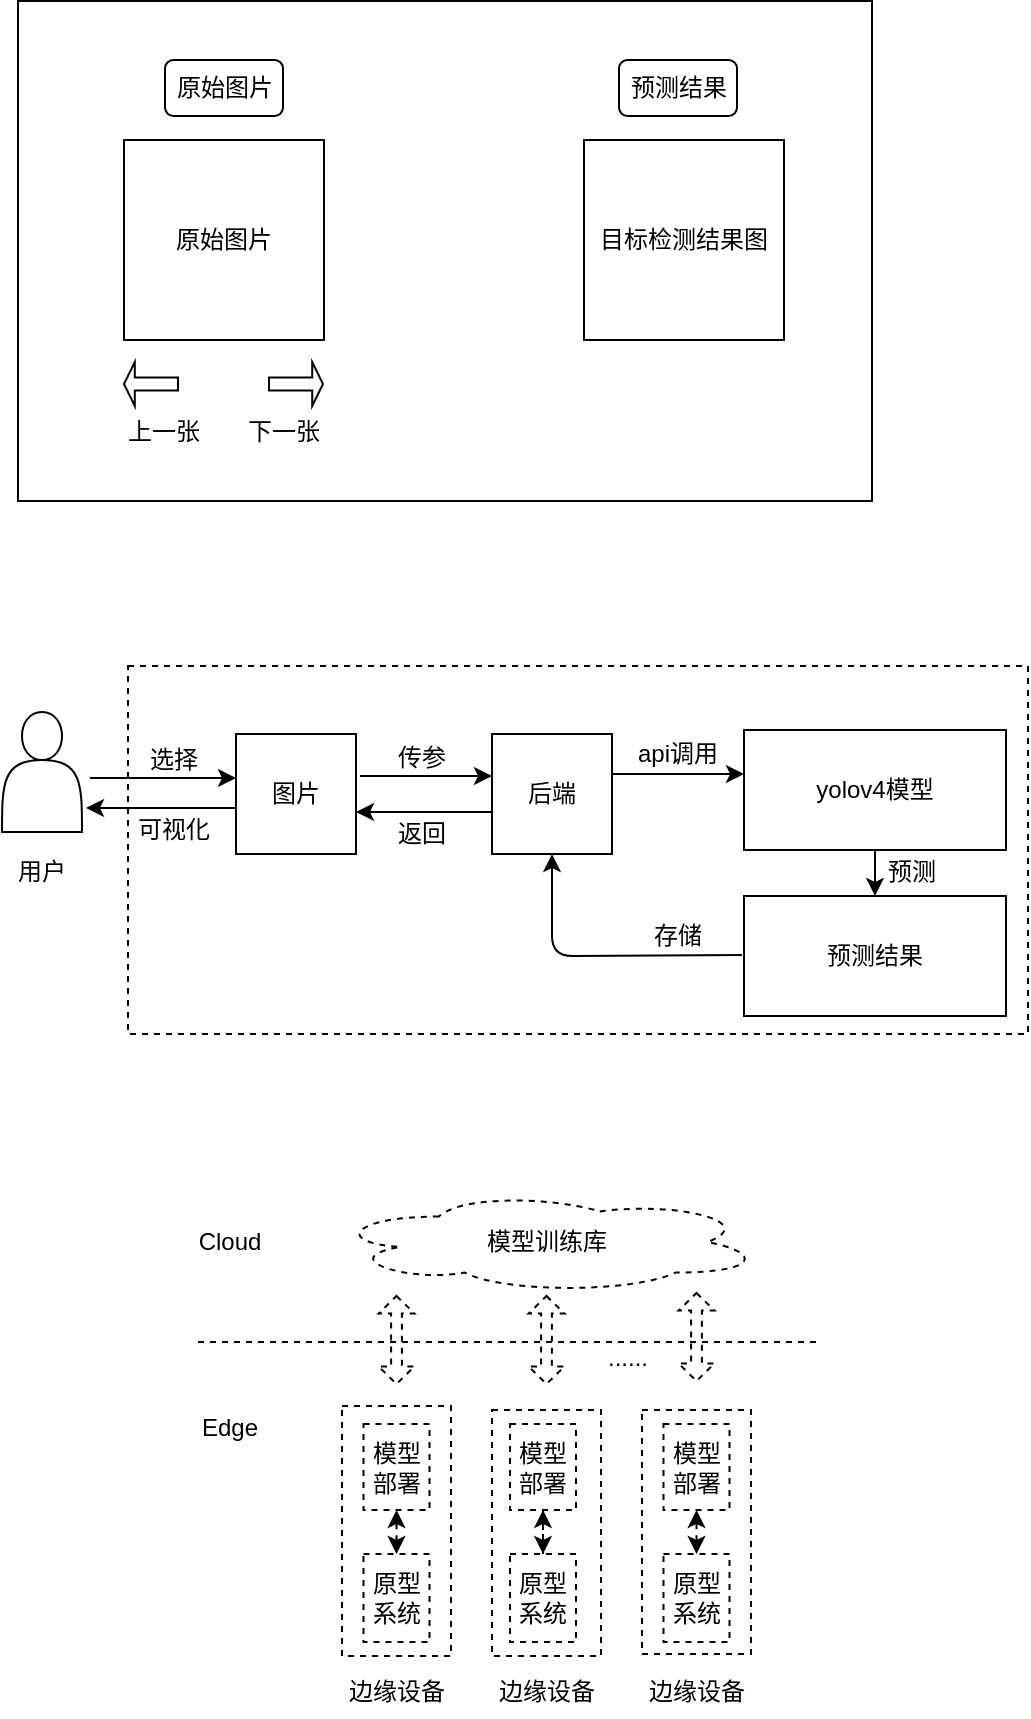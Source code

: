 <mxfile version="13.6.10" type="github">
  <diagram id="-afc6EndiXBWlSPMIxLa" name="Page-1">
    <mxGraphModel dx="946" dy="614" grid="0" gridSize="10" guides="1" tooltips="1" connect="1" arrows="1" fold="1" page="1" pageScale="1" pageWidth="850" pageHeight="1100" math="0" shadow="0">
      <root>
        <mxCell id="0" />
        <mxCell id="1" parent="0" />
        <mxCell id="m-Aadmk_ACRB_P0qVbac-8" value="" style="rounded=0;whiteSpace=wrap;html=1;dashed=1;" vertex="1" parent="1">
          <mxGeometry x="253" y="425" width="450" height="184" as="geometry" />
        </mxCell>
        <mxCell id="m-Aadmk_ACRB_P0qVbac-10" value="图片" style="rounded=0;whiteSpace=wrap;html=1;" vertex="1" parent="1">
          <mxGeometry x="307" y="459" width="60" height="60" as="geometry" />
        </mxCell>
        <mxCell id="m-Aadmk_ACRB_P0qVbac-14" style="edgeStyle=orthogonalEdgeStyle;rounded=0;orthogonalLoop=1;jettySize=auto;html=1;entryX=0;entryY=0.5;entryDx=0;entryDy=0;" edge="1" parent="1">
          <mxGeometry relative="1" as="geometry">
            <mxPoint x="234" y="481" as="sourcePoint" />
            <mxPoint x="307" y="481" as="targetPoint" />
          </mxGeometry>
        </mxCell>
        <mxCell id="m-Aadmk_ACRB_P0qVbac-15" value="" style="shape=actor;whiteSpace=wrap;html=1;" vertex="1" parent="1">
          <mxGeometry x="190" y="448" width="40" height="60" as="geometry" />
        </mxCell>
        <mxCell id="m-Aadmk_ACRB_P0qVbac-17" value="选择" style="text;html=1;strokeColor=none;fillColor=none;align=center;verticalAlign=middle;whiteSpace=wrap;rounded=0;" vertex="1" parent="1">
          <mxGeometry x="256" y="462" width="40" height="20" as="geometry" />
        </mxCell>
        <mxCell id="m-Aadmk_ACRB_P0qVbac-67" style="edgeStyle=orthogonalEdgeStyle;rounded=0;orthogonalLoop=1;jettySize=auto;html=1;entryX=0.5;entryY=0;entryDx=0;entryDy=0;" edge="1" parent="1" source="m-Aadmk_ACRB_P0qVbac-18" target="m-Aadmk_ACRB_P0qVbac-66">
          <mxGeometry relative="1" as="geometry" />
        </mxCell>
        <mxCell id="m-Aadmk_ACRB_P0qVbac-18" value="yolov4模型" style="rounded=0;whiteSpace=wrap;html=1;" vertex="1" parent="1">
          <mxGeometry x="561" y="457" width="131" height="60" as="geometry" />
        </mxCell>
        <mxCell id="m-Aadmk_ACRB_P0qVbac-24" value="后端" style="rounded=0;whiteSpace=wrap;html=1;" vertex="1" parent="1">
          <mxGeometry x="435" y="459" width="60" height="60" as="geometry" />
        </mxCell>
        <mxCell id="m-Aadmk_ACRB_P0qVbac-26" value="传参" style="text;html=1;strokeColor=none;fillColor=none;align=center;verticalAlign=middle;whiteSpace=wrap;rounded=0;" vertex="1" parent="1">
          <mxGeometry x="380" y="461" width="40" height="20" as="geometry" />
        </mxCell>
        <mxCell id="m-Aadmk_ACRB_P0qVbac-30" value="api调用" style="text;html=1;strokeColor=none;fillColor=none;align=center;verticalAlign=middle;whiteSpace=wrap;rounded=0;" vertex="1" parent="1">
          <mxGeometry x="495" y="459" width="66" height="20" as="geometry" />
        </mxCell>
        <mxCell id="m-Aadmk_ACRB_P0qVbac-32" value="" style="endArrow=classic;html=1;entryX=0.5;entryY=1;entryDx=0;entryDy=0;" edge="1" parent="1" target="m-Aadmk_ACRB_P0qVbac-24">
          <mxGeometry width="50" height="50" relative="1" as="geometry">
            <mxPoint x="559.98" y="569.5" as="sourcePoint" />
            <mxPoint x="495" y="569.5" as="targetPoint" />
            <Array as="points">
              <mxPoint x="465" y="570" />
            </Array>
          </mxGeometry>
        </mxCell>
        <mxCell id="m-Aadmk_ACRB_P0qVbac-34" value="" style="endArrow=classic;html=1;entryX=1;entryY=1;entryDx=0;entryDy=0;exitX=0;exitY=1;exitDx=0;exitDy=0;" edge="1" parent="1" source="m-Aadmk_ACRB_P0qVbac-30" target="m-Aadmk_ACRB_P0qVbac-30">
          <mxGeometry width="50" height="50" relative="1" as="geometry">
            <mxPoint x="444" y="601" as="sourcePoint" />
            <mxPoint x="494" y="551" as="targetPoint" />
          </mxGeometry>
        </mxCell>
        <mxCell id="m-Aadmk_ACRB_P0qVbac-38" value="返回" style="text;html=1;strokeColor=none;fillColor=none;align=center;verticalAlign=middle;whiteSpace=wrap;rounded=0;" vertex="1" parent="1">
          <mxGeometry x="367" y="499" width="66" height="20" as="geometry" />
        </mxCell>
        <mxCell id="m-Aadmk_ACRB_P0qVbac-39" value="" style="endArrow=classic;html=1;" edge="1" parent="1">
          <mxGeometry width="50" height="50" relative="1" as="geometry">
            <mxPoint x="435" y="498" as="sourcePoint" />
            <mxPoint x="367" y="498" as="targetPoint" />
          </mxGeometry>
        </mxCell>
        <mxCell id="m-Aadmk_ACRB_P0qVbac-40" value="" style="endArrow=classic;html=1;" edge="1" parent="1">
          <mxGeometry width="50" height="50" relative="1" as="geometry">
            <mxPoint x="369" y="480" as="sourcePoint" />
            <mxPoint x="435" y="480" as="targetPoint" />
          </mxGeometry>
        </mxCell>
        <mxCell id="m-Aadmk_ACRB_P0qVbac-45" value="" style="endArrow=classic;html=1;exitX=0;exitY=0.75;exitDx=0;exitDy=0;" edge="1" parent="1">
          <mxGeometry width="50" height="50" relative="1" as="geometry">
            <mxPoint x="307" y="496" as="sourcePoint" />
            <mxPoint x="232" y="496" as="targetPoint" />
          </mxGeometry>
        </mxCell>
        <mxCell id="m-Aadmk_ACRB_P0qVbac-46" value="可视化" style="text;html=1;strokeColor=none;fillColor=none;align=center;verticalAlign=middle;whiteSpace=wrap;rounded=0;" vertex="1" parent="1">
          <mxGeometry x="249" y="497" width="54" height="20" as="geometry" />
        </mxCell>
        <mxCell id="m-Aadmk_ACRB_P0qVbac-47" value="用户" style="text;html=1;strokeColor=none;fillColor=none;align=center;verticalAlign=middle;whiteSpace=wrap;rounded=0;" vertex="1" parent="1">
          <mxGeometry x="190" y="518" width="40" height="20" as="geometry" />
        </mxCell>
        <mxCell id="m-Aadmk_ACRB_P0qVbac-48" value="" style="rounded=0;whiteSpace=wrap;html=1;" vertex="1" parent="1">
          <mxGeometry x="198" y="92.5" width="427" height="250" as="geometry" />
        </mxCell>
        <mxCell id="m-Aadmk_ACRB_P0qVbac-49" value="原始图片" style="rounded=0;whiteSpace=wrap;html=1;" vertex="1" parent="1">
          <mxGeometry x="251" y="162" width="100" height="100" as="geometry" />
        </mxCell>
        <mxCell id="m-Aadmk_ACRB_P0qVbac-51" value="原始图片" style="rounded=1;whiteSpace=wrap;html=1;" vertex="1" parent="1">
          <mxGeometry x="271.5" y="122" width="59" height="28" as="geometry" />
        </mxCell>
        <mxCell id="m-Aadmk_ACRB_P0qVbac-52" value="目标检测结果图" style="rounded=0;whiteSpace=wrap;html=1;" vertex="1" parent="1">
          <mxGeometry x="481" y="162" width="100" height="100" as="geometry" />
        </mxCell>
        <mxCell id="m-Aadmk_ACRB_P0qVbac-53" value="预测结果" style="rounded=1;whiteSpace=wrap;html=1;" vertex="1" parent="1">
          <mxGeometry x="498.5" y="122" width="59" height="28" as="geometry" />
        </mxCell>
        <mxCell id="m-Aadmk_ACRB_P0qVbac-57" value="" style="shape=singleArrow;whiteSpace=wrap;html=1;" vertex="1" parent="1">
          <mxGeometry x="323.5" y="273" width="27" height="22" as="geometry" />
        </mxCell>
        <mxCell id="m-Aadmk_ACRB_P0qVbac-58" value="" style="shape=singleArrow;whiteSpace=wrap;html=1;direction=west;" vertex="1" parent="1">
          <mxGeometry x="251" y="273" width="27" height="22" as="geometry" />
        </mxCell>
        <mxCell id="m-Aadmk_ACRB_P0qVbac-61" value="下一张" style="text;html=1;strokeColor=none;fillColor=none;align=center;verticalAlign=middle;whiteSpace=wrap;rounded=0;" vertex="1" parent="1">
          <mxGeometry x="311" y="298" width="40" height="20" as="geometry" />
        </mxCell>
        <mxCell id="m-Aadmk_ACRB_P0qVbac-62" value="上一张" style="text;html=1;strokeColor=none;fillColor=none;align=center;verticalAlign=middle;whiteSpace=wrap;rounded=0;" vertex="1" parent="1">
          <mxGeometry x="251" y="298" width="40" height="20" as="geometry" />
        </mxCell>
        <mxCell id="m-Aadmk_ACRB_P0qVbac-66" value="预测结果" style="rounded=0;whiteSpace=wrap;html=1;" vertex="1" parent="1">
          <mxGeometry x="561" y="540" width="131" height="60" as="geometry" />
        </mxCell>
        <mxCell id="m-Aadmk_ACRB_P0qVbac-68" value="预测" style="text;html=1;strokeColor=none;fillColor=none;align=center;verticalAlign=middle;whiteSpace=wrap;rounded=0;" vertex="1" parent="1">
          <mxGeometry x="625" y="518" width="40" height="20" as="geometry" />
        </mxCell>
        <mxCell id="m-Aadmk_ACRB_P0qVbac-71" value="存储" style="text;html=1;strokeColor=none;fillColor=none;align=center;verticalAlign=middle;whiteSpace=wrap;rounded=0;" vertex="1" parent="1">
          <mxGeometry x="508" y="550" width="40" height="20" as="geometry" />
        </mxCell>
        <mxCell id="m-Aadmk_ACRB_P0qVbac-76" value="模型训练库" style="ellipse;shape=cloud;whiteSpace=wrap;html=1;dashed=1;" vertex="1" parent="1">
          <mxGeometry x="354.75" y="687.5" width="215" height="51" as="geometry" />
        </mxCell>
        <mxCell id="m-Aadmk_ACRB_P0qVbac-79" value="Cloud" style="text;html=1;strokeColor=none;fillColor=none;align=center;verticalAlign=middle;whiteSpace=wrap;rounded=0;dashed=1;" vertex="1" parent="1">
          <mxGeometry x="284" y="703" width="40" height="20" as="geometry" />
        </mxCell>
        <mxCell id="m-Aadmk_ACRB_P0qVbac-81" value="&lt;p style=&quot;line-height: 120%&quot;&gt;&lt;br&gt;&lt;/p&gt;" style="rounded=0;whiteSpace=wrap;html=1;dashed=1;" vertex="1" parent="1">
          <mxGeometry x="360" y="795" width="54.5" height="125" as="geometry" />
        </mxCell>
        <mxCell id="m-Aadmk_ACRB_P0qVbac-82" value="Edge" style="text;html=1;strokeColor=none;fillColor=none;align=center;verticalAlign=middle;whiteSpace=wrap;rounded=0;dashed=1;" vertex="1" parent="1">
          <mxGeometry x="284" y="796" width="40" height="20" as="geometry" />
        </mxCell>
        <mxCell id="m-Aadmk_ACRB_P0qVbac-83" value="" style="rounded=0;whiteSpace=wrap;html=1;dashed=1;" vertex="1" parent="1">
          <mxGeometry x="435" y="797" width="54.5" height="123" as="geometry" />
        </mxCell>
        <mxCell id="m-Aadmk_ACRB_P0qVbac-84" value="" style="rounded=0;whiteSpace=wrap;html=1;dashed=1;" vertex="1" parent="1">
          <mxGeometry x="510" y="797" width="54.5" height="122" as="geometry" />
        </mxCell>
        <mxCell id="m-Aadmk_ACRB_P0qVbac-87" value="" style="shape=doubleArrow;direction=south;whiteSpace=wrap;html=1;dashed=1;" vertex="1" parent="1">
          <mxGeometry x="378.25" y="740" width="18" height="44" as="geometry" />
        </mxCell>
        <mxCell id="m-Aadmk_ACRB_P0qVbac-88" value="" style="shape=doubleArrow;direction=south;whiteSpace=wrap;html=1;dashed=1;" vertex="1" parent="1">
          <mxGeometry x="453.25" y="740" width="18" height="44" as="geometry" />
        </mxCell>
        <mxCell id="m-Aadmk_ACRB_P0qVbac-89" value="" style="shape=doubleArrow;direction=south;whiteSpace=wrap;html=1;dashed=1;" vertex="1" parent="1">
          <mxGeometry x="528.25" y="738.5" width="18" height="44" as="geometry" />
        </mxCell>
        <mxCell id="m-Aadmk_ACRB_P0qVbac-93" value="" style="endArrow=none;dashed=1;html=1;" edge="1" parent="1">
          <mxGeometry width="50" height="50" relative="1" as="geometry">
            <mxPoint x="597" y="763" as="sourcePoint" />
            <mxPoint x="286" y="763" as="targetPoint" />
          </mxGeometry>
        </mxCell>
        <mxCell id="m-Aadmk_ACRB_P0qVbac-94" value="......" style="text;html=1;strokeColor=none;fillColor=none;align=center;verticalAlign=middle;whiteSpace=wrap;rounded=0;dashed=1;" vertex="1" parent="1">
          <mxGeometry x="483" y="761" width="40" height="20" as="geometry" />
        </mxCell>
        <mxCell id="m-Aadmk_ACRB_P0qVbac-99" value="边缘设备" style="text;html=1;strokeColor=none;fillColor=none;align=center;verticalAlign=middle;whiteSpace=wrap;rounded=0;dashed=1;" vertex="1" parent="1">
          <mxGeometry x="361.75" y="926" width="51" height="24.5" as="geometry" />
        </mxCell>
        <mxCell id="m-Aadmk_ACRB_P0qVbac-100" value="边缘设备" style="text;html=1;strokeColor=none;fillColor=none;align=center;verticalAlign=middle;whiteSpace=wrap;rounded=0;dashed=1;" vertex="1" parent="1">
          <mxGeometry x="436.75" y="926" width="51" height="24.5" as="geometry" />
        </mxCell>
        <mxCell id="m-Aadmk_ACRB_P0qVbac-101" value="边缘设备" style="text;html=1;strokeColor=none;fillColor=none;align=center;verticalAlign=middle;whiteSpace=wrap;rounded=0;dashed=1;" vertex="1" parent="1">
          <mxGeometry x="511.75" y="926" width="51" height="24.5" as="geometry" />
        </mxCell>
        <mxCell id="m-Aadmk_ACRB_P0qVbac-102" value="原型系统" style="rounded=0;whiteSpace=wrap;html=1;dashed=1;" vertex="1" parent="1">
          <mxGeometry x="370.75" y="869" width="33" height="44" as="geometry" />
        </mxCell>
        <mxCell id="m-Aadmk_ACRB_P0qVbac-103" value="模型部署" style="rounded=0;whiteSpace=wrap;html=1;dashed=1;" vertex="1" parent="1">
          <mxGeometry x="370.75" y="804" width="33" height="43" as="geometry" />
        </mxCell>
        <mxCell id="m-Aadmk_ACRB_P0qVbac-112" value="" style="edgeStyle=orthogonalEdgeStyle;rounded=0;orthogonalLoop=1;jettySize=auto;html=1;dashed=1;" edge="1" parent="1" source="m-Aadmk_ACRB_P0qVbac-104" target="m-Aadmk_ACRB_P0qVbac-105">
          <mxGeometry relative="1" as="geometry" />
        </mxCell>
        <mxCell id="m-Aadmk_ACRB_P0qVbac-104" value="模型部署" style="rounded=0;whiteSpace=wrap;html=1;dashed=1;" vertex="1" parent="1">
          <mxGeometry x="444" y="804" width="33" height="43" as="geometry" />
        </mxCell>
        <mxCell id="m-Aadmk_ACRB_P0qVbac-114" value="" style="edgeStyle=orthogonalEdgeStyle;rounded=0;orthogonalLoop=1;jettySize=auto;html=1;dashed=1;" edge="1" parent="1" source="m-Aadmk_ACRB_P0qVbac-105" target="m-Aadmk_ACRB_P0qVbac-104">
          <mxGeometry relative="1" as="geometry" />
        </mxCell>
        <mxCell id="m-Aadmk_ACRB_P0qVbac-105" value="原型系统" style="rounded=0;whiteSpace=wrap;html=1;dashed=1;" vertex="1" parent="1">
          <mxGeometry x="444" y="869" width="33" height="44" as="geometry" />
        </mxCell>
        <mxCell id="m-Aadmk_ACRB_P0qVbac-107" value="原型系统" style="rounded=0;whiteSpace=wrap;html=1;dashed=1;" vertex="1" parent="1">
          <mxGeometry x="520.75" y="869" width="33" height="44" as="geometry" />
        </mxCell>
        <mxCell id="m-Aadmk_ACRB_P0qVbac-109" value="模型部署" style="rounded=0;whiteSpace=wrap;html=1;dashed=1;" vertex="1" parent="1">
          <mxGeometry x="520.75" y="804" width="33" height="43" as="geometry" />
        </mxCell>
        <mxCell id="m-Aadmk_ACRB_P0qVbac-110" value="" style="endArrow=classic;startArrow=classic;html=1;dashed=1;exitX=0.5;exitY=0;exitDx=0;exitDy=0;entryX=0.5;entryY=1;entryDx=0;entryDy=0;" edge="1" parent="1" source="m-Aadmk_ACRB_P0qVbac-102" target="m-Aadmk_ACRB_P0qVbac-103">
          <mxGeometry width="50" height="50" relative="1" as="geometry">
            <mxPoint x="157" y="863" as="sourcePoint" />
            <mxPoint x="207" y="813" as="targetPoint" />
          </mxGeometry>
        </mxCell>
        <mxCell id="m-Aadmk_ACRB_P0qVbac-115" value="" style="endArrow=classic;startArrow=classic;html=1;dashed=1;exitX=0.5;exitY=0;exitDx=0;exitDy=0;entryX=0.5;entryY=1;entryDx=0;entryDy=0;" edge="1" parent="1" source="m-Aadmk_ACRB_P0qVbac-107" target="m-Aadmk_ACRB_P0qVbac-109">
          <mxGeometry width="50" height="50" relative="1" as="geometry">
            <mxPoint x="397.25" y="879" as="sourcePoint" />
            <mxPoint x="397.25" y="857" as="targetPoint" />
          </mxGeometry>
        </mxCell>
      </root>
    </mxGraphModel>
  </diagram>
</mxfile>
